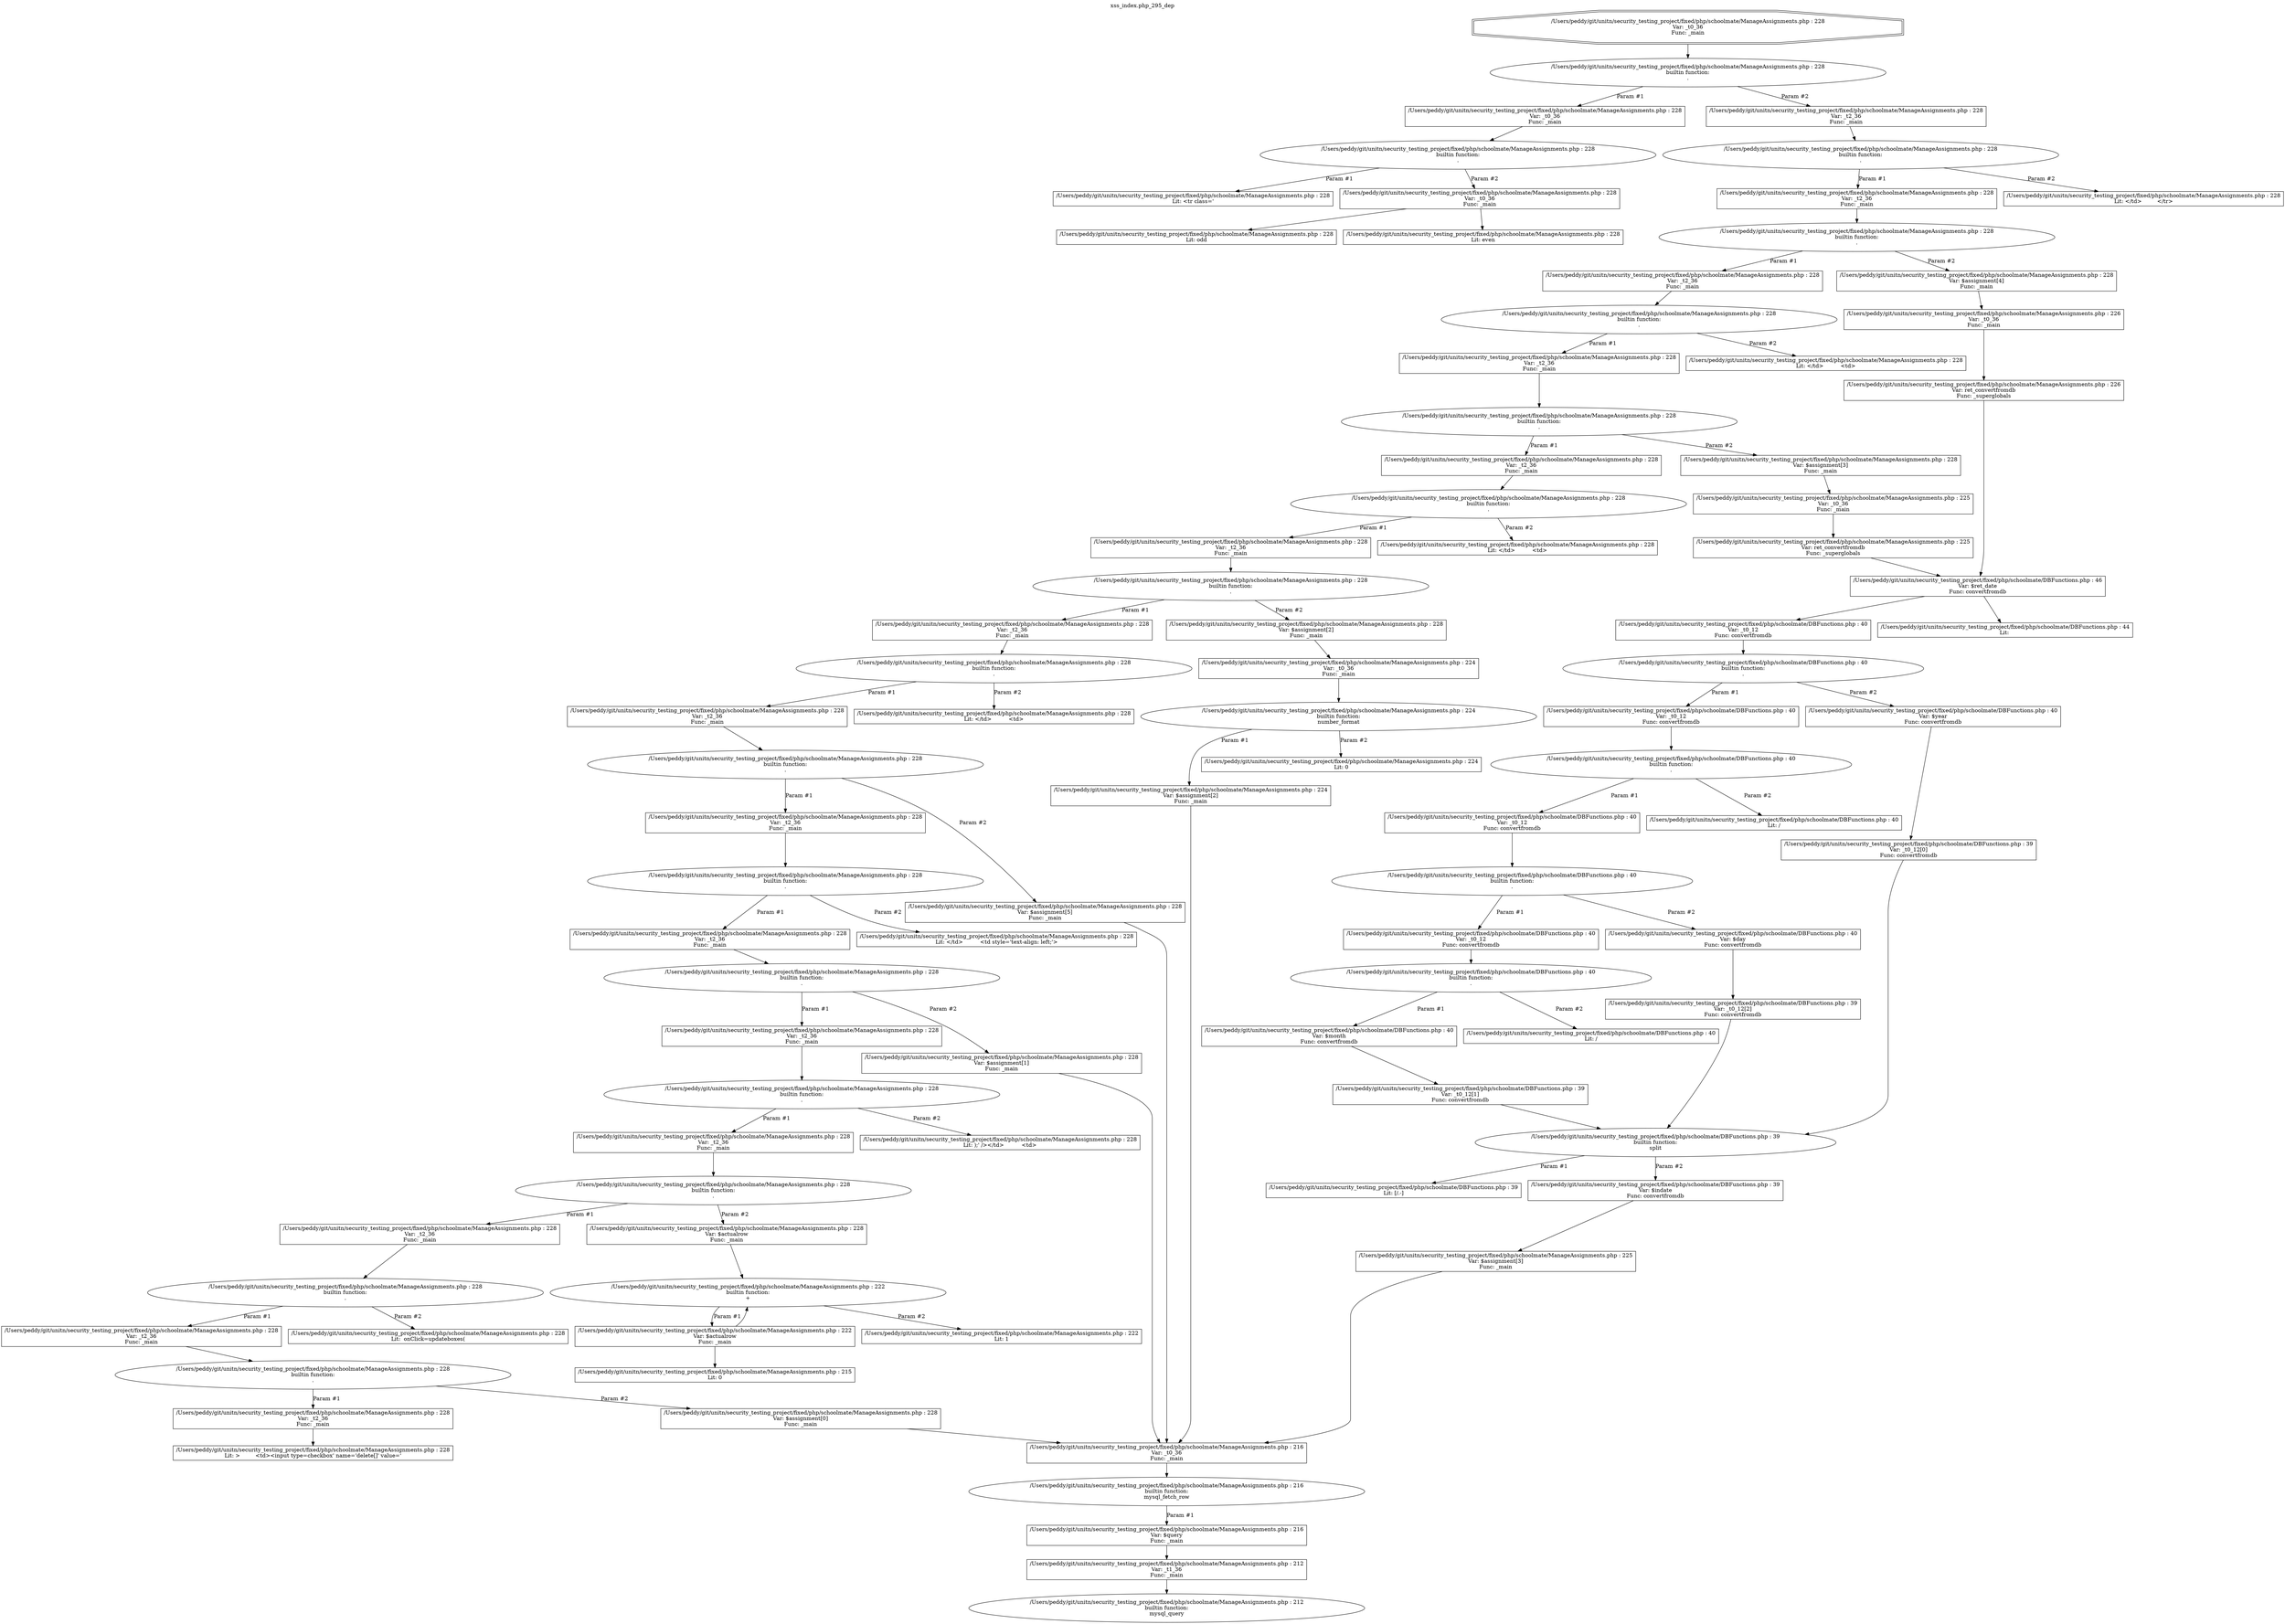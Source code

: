 digraph cfg {
  label="xss_index.php_295_dep";
  labelloc=t;
  n1 [shape=doubleoctagon, label="/Users/peddy/git/unitn/security_testing_project/fixed/php/schoolmate/ManageAssignments.php : 228\nVar: _t0_36\nFunc: _main\n"];
  n2 [shape=ellipse, label="/Users/peddy/git/unitn/security_testing_project/fixed/php/schoolmate/ManageAssignments.php : 228\nbuiltin function:\n.\n"];
  n3 [shape=box, label="/Users/peddy/git/unitn/security_testing_project/fixed/php/schoolmate/ManageAssignments.php : 228\nVar: _t0_36\nFunc: _main\n"];
  n4 [shape=ellipse, label="/Users/peddy/git/unitn/security_testing_project/fixed/php/schoolmate/ManageAssignments.php : 228\nbuiltin function:\n.\n"];
  n5 [shape=box, label="/Users/peddy/git/unitn/security_testing_project/fixed/php/schoolmate/ManageAssignments.php : 228\nLit: <tr class='\n"];
  n6 [shape=box, label="/Users/peddy/git/unitn/security_testing_project/fixed/php/schoolmate/ManageAssignments.php : 228\nVar: _t0_36\nFunc: _main\n"];
  n7 [shape=box, label="/Users/peddy/git/unitn/security_testing_project/fixed/php/schoolmate/ManageAssignments.php : 228\nLit: odd\n"];
  n8 [shape=box, label="/Users/peddy/git/unitn/security_testing_project/fixed/php/schoolmate/ManageAssignments.php : 228\nLit: even\n"];
  n9 [shape=box, label="/Users/peddy/git/unitn/security_testing_project/fixed/php/schoolmate/ManageAssignments.php : 228\nVar: _t2_36\nFunc: _main\n"];
  n10 [shape=ellipse, label="/Users/peddy/git/unitn/security_testing_project/fixed/php/schoolmate/ManageAssignments.php : 228\nbuiltin function:\n.\n"];
  n11 [shape=box, label="/Users/peddy/git/unitn/security_testing_project/fixed/php/schoolmate/ManageAssignments.php : 228\nVar: _t2_36\nFunc: _main\n"];
  n12 [shape=ellipse, label="/Users/peddy/git/unitn/security_testing_project/fixed/php/schoolmate/ManageAssignments.php : 228\nbuiltin function:\n.\n"];
  n13 [shape=box, label="/Users/peddy/git/unitn/security_testing_project/fixed/php/schoolmate/ManageAssignments.php : 228\nVar: _t2_36\nFunc: _main\n"];
  n14 [shape=ellipse, label="/Users/peddy/git/unitn/security_testing_project/fixed/php/schoolmate/ManageAssignments.php : 228\nbuiltin function:\n.\n"];
  n15 [shape=box, label="/Users/peddy/git/unitn/security_testing_project/fixed/php/schoolmate/ManageAssignments.php : 228\nVar: _t2_36\nFunc: _main\n"];
  n16 [shape=ellipse, label="/Users/peddy/git/unitn/security_testing_project/fixed/php/schoolmate/ManageAssignments.php : 228\nbuiltin function:\n.\n"];
  n17 [shape=box, label="/Users/peddy/git/unitn/security_testing_project/fixed/php/schoolmate/ManageAssignments.php : 228\nVar: _t2_36\nFunc: _main\n"];
  n18 [shape=ellipse, label="/Users/peddy/git/unitn/security_testing_project/fixed/php/schoolmate/ManageAssignments.php : 228\nbuiltin function:\n.\n"];
  n19 [shape=box, label="/Users/peddy/git/unitn/security_testing_project/fixed/php/schoolmate/ManageAssignments.php : 228\nVar: _t2_36\nFunc: _main\n"];
  n20 [shape=ellipse, label="/Users/peddy/git/unitn/security_testing_project/fixed/php/schoolmate/ManageAssignments.php : 228\nbuiltin function:\n.\n"];
  n21 [shape=box, label="/Users/peddy/git/unitn/security_testing_project/fixed/php/schoolmate/ManageAssignments.php : 228\nVar: _t2_36\nFunc: _main\n"];
  n22 [shape=ellipse, label="/Users/peddy/git/unitn/security_testing_project/fixed/php/schoolmate/ManageAssignments.php : 228\nbuiltin function:\n.\n"];
  n23 [shape=box, label="/Users/peddy/git/unitn/security_testing_project/fixed/php/schoolmate/ManageAssignments.php : 228\nVar: _t2_36\nFunc: _main\n"];
  n24 [shape=ellipse, label="/Users/peddy/git/unitn/security_testing_project/fixed/php/schoolmate/ManageAssignments.php : 228\nbuiltin function:\n.\n"];
  n25 [shape=box, label="/Users/peddy/git/unitn/security_testing_project/fixed/php/schoolmate/ManageAssignments.php : 228\nVar: _t2_36\nFunc: _main\n"];
  n26 [shape=ellipse, label="/Users/peddy/git/unitn/security_testing_project/fixed/php/schoolmate/ManageAssignments.php : 228\nbuiltin function:\n.\n"];
  n27 [shape=box, label="/Users/peddy/git/unitn/security_testing_project/fixed/php/schoolmate/ManageAssignments.php : 228\nVar: _t2_36\nFunc: _main\n"];
  n28 [shape=ellipse, label="/Users/peddy/git/unitn/security_testing_project/fixed/php/schoolmate/ManageAssignments.php : 228\nbuiltin function:\n.\n"];
  n29 [shape=box, label="/Users/peddy/git/unitn/security_testing_project/fixed/php/schoolmate/ManageAssignments.php : 228\nVar: _t2_36\nFunc: _main\n"];
  n30 [shape=ellipse, label="/Users/peddy/git/unitn/security_testing_project/fixed/php/schoolmate/ManageAssignments.php : 228\nbuiltin function:\n.\n"];
  n31 [shape=box, label="/Users/peddy/git/unitn/security_testing_project/fixed/php/schoolmate/ManageAssignments.php : 228\nVar: _t2_36\nFunc: _main\n"];
  n32 [shape=ellipse, label="/Users/peddy/git/unitn/security_testing_project/fixed/php/schoolmate/ManageAssignments.php : 228\nbuiltin function:\n.\n"];
  n33 [shape=box, label="/Users/peddy/git/unitn/security_testing_project/fixed/php/schoolmate/ManageAssignments.php : 228\nVar: _t2_36\nFunc: _main\n"];
  n34 [shape=ellipse, label="/Users/peddy/git/unitn/security_testing_project/fixed/php/schoolmate/ManageAssignments.php : 228\nbuiltin function:\n.\n"];
  n35 [shape=box, label="/Users/peddy/git/unitn/security_testing_project/fixed/php/schoolmate/ManageAssignments.php : 228\nVar: _t2_36\nFunc: _main\n"];
  n36 [shape=ellipse, label="/Users/peddy/git/unitn/security_testing_project/fixed/php/schoolmate/ManageAssignments.php : 228\nbuiltin function:\n.\n"];
  n37 [shape=box, label="/Users/peddy/git/unitn/security_testing_project/fixed/php/schoolmate/ManageAssignments.php : 228\nVar: _t2_36\nFunc: _main\n"];
  n38 [shape=box, label="/Users/peddy/git/unitn/security_testing_project/fixed/php/schoolmate/ManageAssignments.php : 228\nLit: >	  <td><input type=checkbox' name='delete[]' value='\n"];
  n39 [shape=box, label="/Users/peddy/git/unitn/security_testing_project/fixed/php/schoolmate/ManageAssignments.php : 228\nVar: $assignment[0]\nFunc: _main\n"];
  n40 [shape=box, label="/Users/peddy/git/unitn/security_testing_project/fixed/php/schoolmate/ManageAssignments.php : 216\nVar: _t0_36\nFunc: _main\n"];
  n41 [shape=ellipse, label="/Users/peddy/git/unitn/security_testing_project/fixed/php/schoolmate/ManageAssignments.php : 216\nbuiltin function:\nmysql_fetch_row\n"];
  n42 [shape=box, label="/Users/peddy/git/unitn/security_testing_project/fixed/php/schoolmate/ManageAssignments.php : 216\nVar: $query\nFunc: _main\n"];
  n43 [shape=box, label="/Users/peddy/git/unitn/security_testing_project/fixed/php/schoolmate/ManageAssignments.php : 212\nVar: _t1_36\nFunc: _main\n"];
  n44 [shape=ellipse, label="/Users/peddy/git/unitn/security_testing_project/fixed/php/schoolmate/ManageAssignments.php : 212\nbuiltin function:\nmysql_query\n"];
  n45 [shape=box, label="/Users/peddy/git/unitn/security_testing_project/fixed/php/schoolmate/ManageAssignments.php : 228\nLit:  onClick=updateboxes(\n"];
  n46 [shape=box, label="/Users/peddy/git/unitn/security_testing_project/fixed/php/schoolmate/ManageAssignments.php : 228\nVar: $actualrow\nFunc: _main\n"];
  n47 [shape=ellipse, label="/Users/peddy/git/unitn/security_testing_project/fixed/php/schoolmate/ManageAssignments.php : 222\nbuiltin function:\n+\n"];
  n48 [shape=box, label="/Users/peddy/git/unitn/security_testing_project/fixed/php/schoolmate/ManageAssignments.php : 222\nVar: $actualrow\nFunc: _main\n"];
  n49 [shape=box, label="/Users/peddy/git/unitn/security_testing_project/fixed/php/schoolmate/ManageAssignments.php : 215\nLit: 0\n"];
  n50 [shape=box, label="/Users/peddy/git/unitn/security_testing_project/fixed/php/schoolmate/ManageAssignments.php : 222\nLit: 1\n"];
  n51 [shape=box, label="/Users/peddy/git/unitn/security_testing_project/fixed/php/schoolmate/ManageAssignments.php : 228\nLit: );' /></td>	  <td>\n"];
  n52 [shape=box, label="/Users/peddy/git/unitn/security_testing_project/fixed/php/schoolmate/ManageAssignments.php : 228\nVar: $assignment[1]\nFunc: _main\n"];
  n53 [shape=box, label="/Users/peddy/git/unitn/security_testing_project/fixed/php/schoolmate/ManageAssignments.php : 228\nLit: </td>	  <td style='text-align: left;'>\n"];
  n54 [shape=box, label="/Users/peddy/git/unitn/security_testing_project/fixed/php/schoolmate/ManageAssignments.php : 228\nVar: $assignment[5]\nFunc: _main\n"];
  n55 [shape=box, label="/Users/peddy/git/unitn/security_testing_project/fixed/php/schoolmate/ManageAssignments.php : 228\nLit: </td>	  <td>\n"];
  n56 [shape=box, label="/Users/peddy/git/unitn/security_testing_project/fixed/php/schoolmate/ManageAssignments.php : 228\nVar: $assignment[2]\nFunc: _main\n"];
  n57 [shape=box, label="/Users/peddy/git/unitn/security_testing_project/fixed/php/schoolmate/ManageAssignments.php : 224\nVar: _t0_36\nFunc: _main\n"];
  n58 [shape=ellipse, label="/Users/peddy/git/unitn/security_testing_project/fixed/php/schoolmate/ManageAssignments.php : 224\nbuiltin function:\nnumber_format\n"];
  n59 [shape=box, label="/Users/peddy/git/unitn/security_testing_project/fixed/php/schoolmate/ManageAssignments.php : 224\nVar: $assignment[2]\nFunc: _main\n"];
  n60 [shape=box, label="/Users/peddy/git/unitn/security_testing_project/fixed/php/schoolmate/ManageAssignments.php : 224\nLit: 0\n"];
  n61 [shape=box, label="/Users/peddy/git/unitn/security_testing_project/fixed/php/schoolmate/ManageAssignments.php : 228\nLit: </td>	  <td>\n"];
  n62 [shape=box, label="/Users/peddy/git/unitn/security_testing_project/fixed/php/schoolmate/ManageAssignments.php : 228\nVar: $assignment[3]\nFunc: _main\n"];
  n63 [shape=box, label="/Users/peddy/git/unitn/security_testing_project/fixed/php/schoolmate/ManageAssignments.php : 225\nVar: _t0_36\nFunc: _main\n"];
  n64 [shape=box, label="/Users/peddy/git/unitn/security_testing_project/fixed/php/schoolmate/ManageAssignments.php : 225\nVar: ret_convertfromdb\nFunc: _superglobals\n"];
  n65 [shape=box, label="/Users/peddy/git/unitn/security_testing_project/fixed/php/schoolmate/DBFunctions.php : 46\nVar: $ret_date\nFunc: convertfromdb\n"];
  n66 [shape=box, label="/Users/peddy/git/unitn/security_testing_project/fixed/php/schoolmate/DBFunctions.php : 40\nVar: _t0_12\nFunc: convertfromdb\n"];
  n67 [shape=ellipse, label="/Users/peddy/git/unitn/security_testing_project/fixed/php/schoolmate/DBFunctions.php : 40\nbuiltin function:\n.\n"];
  n68 [shape=box, label="/Users/peddy/git/unitn/security_testing_project/fixed/php/schoolmate/DBFunctions.php : 40\nVar: _t0_12\nFunc: convertfromdb\n"];
  n69 [shape=ellipse, label="/Users/peddy/git/unitn/security_testing_project/fixed/php/schoolmate/DBFunctions.php : 40\nbuiltin function:\n.\n"];
  n70 [shape=box, label="/Users/peddy/git/unitn/security_testing_project/fixed/php/schoolmate/DBFunctions.php : 40\nVar: _t0_12\nFunc: convertfromdb\n"];
  n71 [shape=ellipse, label="/Users/peddy/git/unitn/security_testing_project/fixed/php/schoolmate/DBFunctions.php : 40\nbuiltin function:\n.\n"];
  n72 [shape=box, label="/Users/peddy/git/unitn/security_testing_project/fixed/php/schoolmate/DBFunctions.php : 40\nVar: _t0_12\nFunc: convertfromdb\n"];
  n73 [shape=ellipse, label="/Users/peddy/git/unitn/security_testing_project/fixed/php/schoolmate/DBFunctions.php : 40\nbuiltin function:\n.\n"];
  n74 [shape=box, label="/Users/peddy/git/unitn/security_testing_project/fixed/php/schoolmate/DBFunctions.php : 40\nVar: $month\nFunc: convertfromdb\n"];
  n75 [shape=box, label="/Users/peddy/git/unitn/security_testing_project/fixed/php/schoolmate/DBFunctions.php : 39\nVar: _t0_12[1]\nFunc: convertfromdb\n"];
  n76 [shape=ellipse, label="/Users/peddy/git/unitn/security_testing_project/fixed/php/schoolmate/DBFunctions.php : 39\nbuiltin function:\nsplit\n"];
  n77 [shape=box, label="/Users/peddy/git/unitn/security_testing_project/fixed/php/schoolmate/DBFunctions.php : 39\nLit: [/.-]\n"];
  n78 [shape=box, label="/Users/peddy/git/unitn/security_testing_project/fixed/php/schoolmate/DBFunctions.php : 39\nVar: $indate\nFunc: convertfromdb\n"];
  n79 [shape=box, label="/Users/peddy/git/unitn/security_testing_project/fixed/php/schoolmate/ManageAssignments.php : 225\nVar: $assignment[3]\nFunc: _main\n"];
  n80 [shape=box, label="/Users/peddy/git/unitn/security_testing_project/fixed/php/schoolmate/DBFunctions.php : 40\nLit: /\n"];
  n81 [shape=box, label="/Users/peddy/git/unitn/security_testing_project/fixed/php/schoolmate/DBFunctions.php : 40\nVar: $day\nFunc: convertfromdb\n"];
  n82 [shape=box, label="/Users/peddy/git/unitn/security_testing_project/fixed/php/schoolmate/DBFunctions.php : 39\nVar: _t0_12[2]\nFunc: convertfromdb\n"];
  n83 [shape=box, label="/Users/peddy/git/unitn/security_testing_project/fixed/php/schoolmate/DBFunctions.php : 40\nLit: /\n"];
  n84 [shape=box, label="/Users/peddy/git/unitn/security_testing_project/fixed/php/schoolmate/DBFunctions.php : 40\nVar: $year\nFunc: convertfromdb\n"];
  n85 [shape=box, label="/Users/peddy/git/unitn/security_testing_project/fixed/php/schoolmate/DBFunctions.php : 39\nVar: _t0_12[0]\nFunc: convertfromdb\n"];
  n86 [shape=box, label="/Users/peddy/git/unitn/security_testing_project/fixed/php/schoolmate/DBFunctions.php : 44\nLit: \n"];
  n87 [shape=box, label="/Users/peddy/git/unitn/security_testing_project/fixed/php/schoolmate/ManageAssignments.php : 228\nLit: </td>	  <td>\n"];
  n88 [shape=box, label="/Users/peddy/git/unitn/security_testing_project/fixed/php/schoolmate/ManageAssignments.php : 228\nVar: $assignment[4]\nFunc: _main\n"];
  n89 [shape=box, label="/Users/peddy/git/unitn/security_testing_project/fixed/php/schoolmate/ManageAssignments.php : 226\nVar: _t0_36\nFunc: _main\n"];
  n90 [shape=box, label="/Users/peddy/git/unitn/security_testing_project/fixed/php/schoolmate/ManageAssignments.php : 226\nVar: ret_convertfromdb\nFunc: _superglobals\n"];
  n91 [shape=box, label="/Users/peddy/git/unitn/security_testing_project/fixed/php/schoolmate/ManageAssignments.php : 228\nLit: </td>	 </tr>\n"];
  n1 -> n2;
  n3 -> n4;
  n4 -> n5[label="Param #1"];
  n4 -> n6[label="Param #2"];
  n6 -> n7;
  n6 -> n8;
  n2 -> n3[label="Param #1"];
  n2 -> n9[label="Param #2"];
  n9 -> n10;
  n11 -> n12;
  n13 -> n14;
  n15 -> n16;
  n17 -> n18;
  n19 -> n20;
  n21 -> n22;
  n23 -> n24;
  n25 -> n26;
  n27 -> n28;
  n29 -> n30;
  n31 -> n32;
  n33 -> n34;
  n35 -> n36;
  n37 -> n38;
  n36 -> n37[label="Param #1"];
  n36 -> n39[label="Param #2"];
  n40 -> n41;
  n43 -> n44;
  n42 -> n43;
  n41 -> n42[label="Param #1"];
  n39 -> n40;
  n34 -> n35[label="Param #1"];
  n34 -> n45[label="Param #2"];
  n32 -> n33[label="Param #1"];
  n32 -> n46[label="Param #2"];
  n46 -> n47;
  n48 -> n49;
  n48 -> n47;
  n47 -> n48[label="Param #1"];
  n47 -> n50[label="Param #2"];
  n30 -> n31[label="Param #1"];
  n30 -> n51[label="Param #2"];
  n28 -> n29[label="Param #1"];
  n28 -> n52[label="Param #2"];
  n52 -> n40;
  n26 -> n27[label="Param #1"];
  n26 -> n53[label="Param #2"];
  n24 -> n25[label="Param #1"];
  n24 -> n54[label="Param #2"];
  n54 -> n40;
  n22 -> n23[label="Param #1"];
  n22 -> n55[label="Param #2"];
  n20 -> n21[label="Param #1"];
  n20 -> n56[label="Param #2"];
  n57 -> n58;
  n59 -> n40;
  n58 -> n59[label="Param #1"];
  n58 -> n60[label="Param #2"];
  n56 -> n57;
  n18 -> n19[label="Param #1"];
  n18 -> n61[label="Param #2"];
  n16 -> n17[label="Param #1"];
  n16 -> n62[label="Param #2"];
  n66 -> n67;
  n68 -> n69;
  n70 -> n71;
  n72 -> n73;
  n75 -> n76;
  n76 -> n77[label="Param #1"];
  n76 -> n78[label="Param #2"];
  n79 -> n40;
  n78 -> n79;
  n74 -> n75;
  n73 -> n74[label="Param #1"];
  n73 -> n80[label="Param #2"];
  n71 -> n72[label="Param #1"];
  n71 -> n81[label="Param #2"];
  n82 -> n76;
  n81 -> n82;
  n69 -> n70[label="Param #1"];
  n69 -> n83[label="Param #2"];
  n67 -> n68[label="Param #1"];
  n67 -> n84[label="Param #2"];
  n85 -> n76;
  n84 -> n85;
  n65 -> n66;
  n65 -> n86;
  n64 -> n65;
  n63 -> n64;
  n62 -> n63;
  n14 -> n15[label="Param #1"];
  n14 -> n87[label="Param #2"];
  n12 -> n13[label="Param #1"];
  n12 -> n88[label="Param #2"];
  n90 -> n65;
  n89 -> n90;
  n88 -> n89;
  n10 -> n11[label="Param #1"];
  n10 -> n91[label="Param #2"];
}
